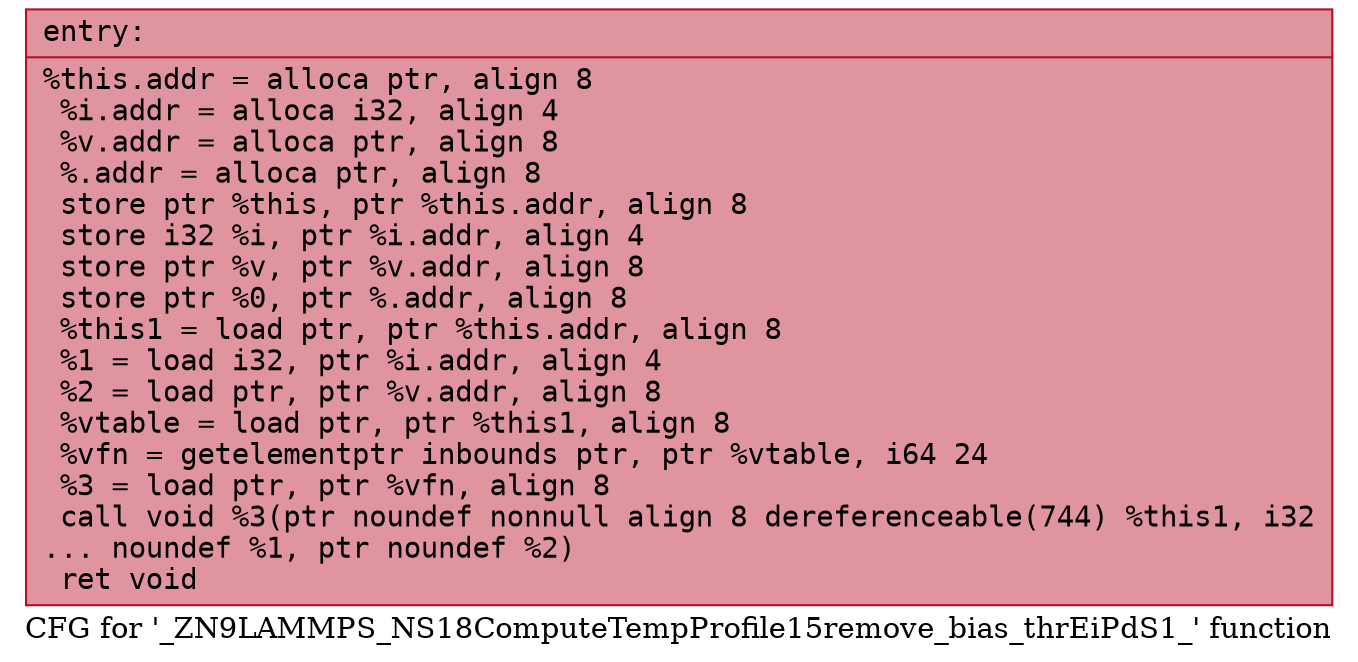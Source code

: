 digraph "CFG for '_ZN9LAMMPS_NS18ComputeTempProfile15remove_bias_thrEiPdS1_' function" {
	label="CFG for '_ZN9LAMMPS_NS18ComputeTempProfile15remove_bias_thrEiPdS1_' function";

	Node0x5623987dacd0 [shape=record,color="#b70d28ff", style=filled, fillcolor="#b70d2870" fontname="Courier",label="{entry:\l|  %this.addr = alloca ptr, align 8\l  %i.addr = alloca i32, align 4\l  %v.addr = alloca ptr, align 8\l  %.addr = alloca ptr, align 8\l  store ptr %this, ptr %this.addr, align 8\l  store i32 %i, ptr %i.addr, align 4\l  store ptr %v, ptr %v.addr, align 8\l  store ptr %0, ptr %.addr, align 8\l  %this1 = load ptr, ptr %this.addr, align 8\l  %1 = load i32, ptr %i.addr, align 4\l  %2 = load ptr, ptr %v.addr, align 8\l  %vtable = load ptr, ptr %this1, align 8\l  %vfn = getelementptr inbounds ptr, ptr %vtable, i64 24\l  %3 = load ptr, ptr %vfn, align 8\l  call void %3(ptr noundef nonnull align 8 dereferenceable(744) %this1, i32\l... noundef %1, ptr noundef %2)\l  ret void\l}"];
}
